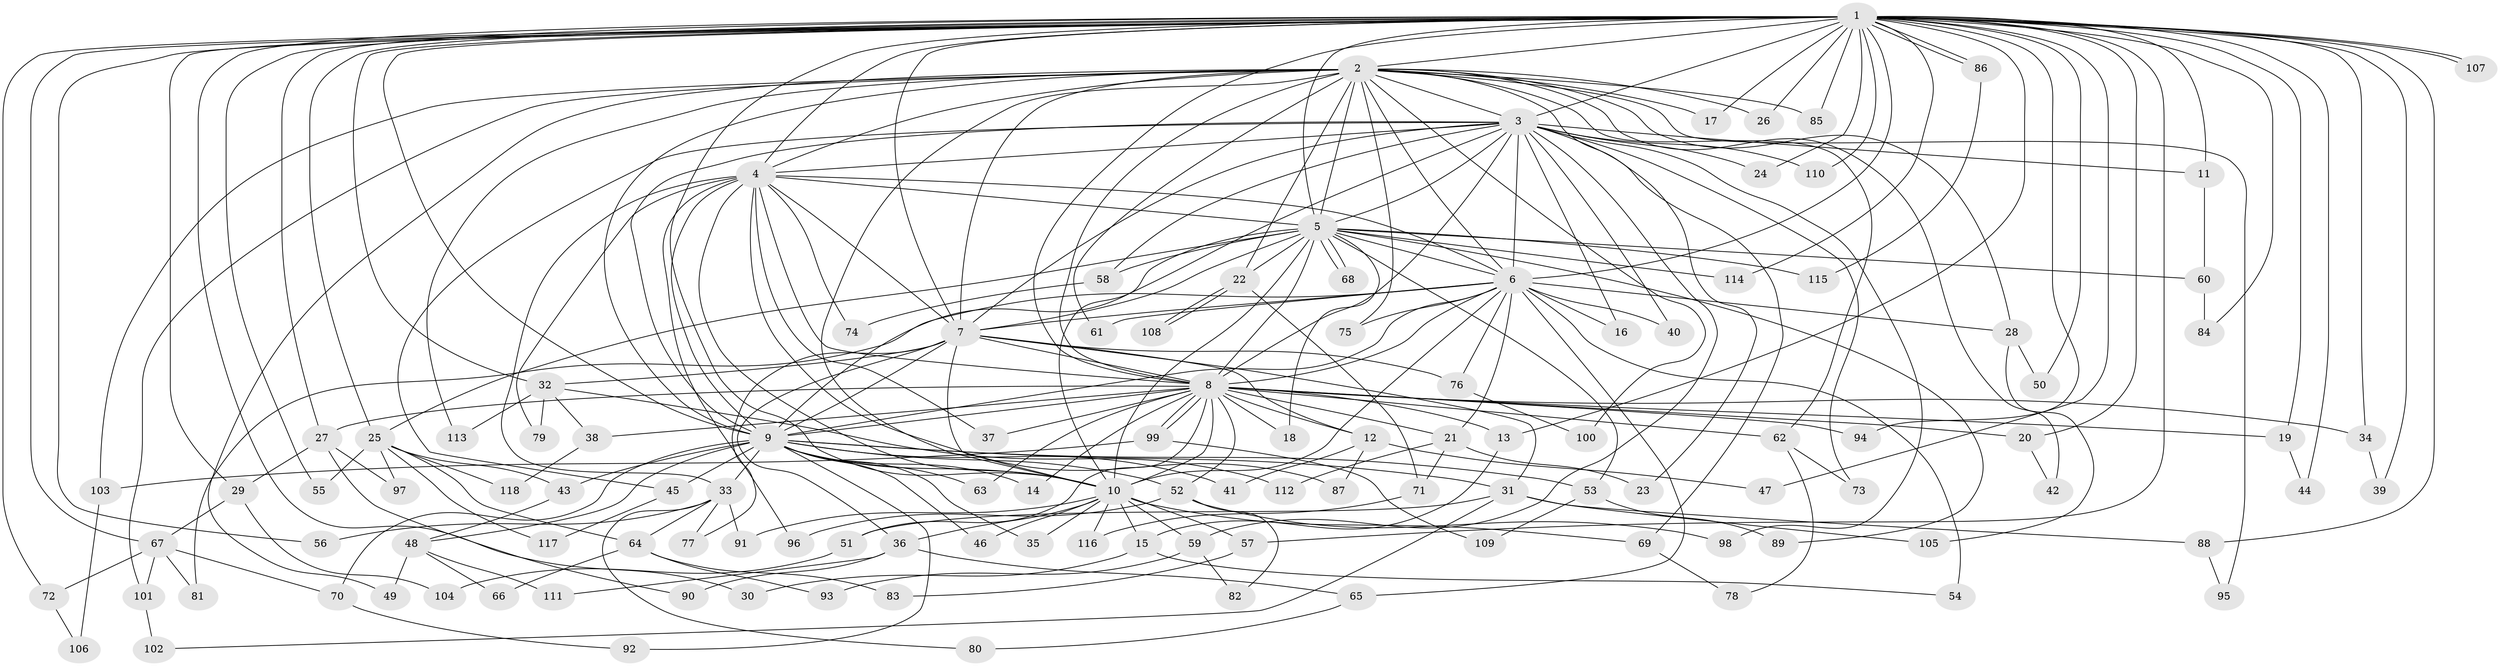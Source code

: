 // Generated by graph-tools (version 1.1) at 2025/25/03/09/25 03:25:46]
// undirected, 118 vertices, 261 edges
graph export_dot {
graph [start="1"]
  node [color=gray90,style=filled];
  1;
  2;
  3;
  4;
  5;
  6;
  7;
  8;
  9;
  10;
  11;
  12;
  13;
  14;
  15;
  16;
  17;
  18;
  19;
  20;
  21;
  22;
  23;
  24;
  25;
  26;
  27;
  28;
  29;
  30;
  31;
  32;
  33;
  34;
  35;
  36;
  37;
  38;
  39;
  40;
  41;
  42;
  43;
  44;
  45;
  46;
  47;
  48;
  49;
  50;
  51;
  52;
  53;
  54;
  55;
  56;
  57;
  58;
  59;
  60;
  61;
  62;
  63;
  64;
  65;
  66;
  67;
  68;
  69;
  70;
  71;
  72;
  73;
  74;
  75;
  76;
  77;
  78;
  79;
  80;
  81;
  82;
  83;
  84;
  85;
  86;
  87;
  88;
  89;
  90;
  91;
  92;
  93;
  94;
  95;
  96;
  97;
  98;
  99;
  100;
  101;
  102;
  103;
  104;
  105;
  106;
  107;
  108;
  109;
  110;
  111;
  112;
  113;
  114;
  115;
  116;
  117;
  118;
  1 -- 2;
  1 -- 3;
  1 -- 4;
  1 -- 5;
  1 -- 6;
  1 -- 7;
  1 -- 8;
  1 -- 9;
  1 -- 10;
  1 -- 11;
  1 -- 13;
  1 -- 17;
  1 -- 19;
  1 -- 20;
  1 -- 24;
  1 -- 25;
  1 -- 26;
  1 -- 27;
  1 -- 29;
  1 -- 30;
  1 -- 32;
  1 -- 34;
  1 -- 39;
  1 -- 44;
  1 -- 47;
  1 -- 50;
  1 -- 55;
  1 -- 56;
  1 -- 57;
  1 -- 67;
  1 -- 72;
  1 -- 84;
  1 -- 85;
  1 -- 86;
  1 -- 86;
  1 -- 88;
  1 -- 94;
  1 -- 107;
  1 -- 107;
  1 -- 110;
  1 -- 114;
  2 -- 3;
  2 -- 4;
  2 -- 5;
  2 -- 6;
  2 -- 7;
  2 -- 8;
  2 -- 9;
  2 -- 10;
  2 -- 17;
  2 -- 22;
  2 -- 23;
  2 -- 26;
  2 -- 28;
  2 -- 42;
  2 -- 49;
  2 -- 61;
  2 -- 62;
  2 -- 75;
  2 -- 85;
  2 -- 95;
  2 -- 100;
  2 -- 101;
  2 -- 103;
  2 -- 113;
  3 -- 4;
  3 -- 5;
  3 -- 6;
  3 -- 7;
  3 -- 8;
  3 -- 9;
  3 -- 10;
  3 -- 11;
  3 -- 16;
  3 -- 24;
  3 -- 40;
  3 -- 45;
  3 -- 58;
  3 -- 59;
  3 -- 69;
  3 -- 73;
  3 -- 98;
  3 -- 110;
  4 -- 5;
  4 -- 6;
  4 -- 7;
  4 -- 8;
  4 -- 9;
  4 -- 10;
  4 -- 33;
  4 -- 37;
  4 -- 74;
  4 -- 79;
  4 -- 87;
  4 -- 96;
  5 -- 6;
  5 -- 7;
  5 -- 8;
  5 -- 9;
  5 -- 10;
  5 -- 18;
  5 -- 22;
  5 -- 25;
  5 -- 53;
  5 -- 58;
  5 -- 60;
  5 -- 68;
  5 -- 68;
  5 -- 89;
  5 -- 114;
  5 -- 115;
  6 -- 7;
  6 -- 8;
  6 -- 9;
  6 -- 10;
  6 -- 16;
  6 -- 21;
  6 -- 28;
  6 -- 40;
  6 -- 54;
  6 -- 61;
  6 -- 65;
  6 -- 75;
  6 -- 76;
  6 -- 81;
  7 -- 8;
  7 -- 9;
  7 -- 10;
  7 -- 12;
  7 -- 31;
  7 -- 32;
  7 -- 36;
  7 -- 76;
  7 -- 77;
  8 -- 9;
  8 -- 10;
  8 -- 12;
  8 -- 13;
  8 -- 14;
  8 -- 18;
  8 -- 19;
  8 -- 20;
  8 -- 21;
  8 -- 27;
  8 -- 34;
  8 -- 37;
  8 -- 38;
  8 -- 51;
  8 -- 52;
  8 -- 62;
  8 -- 63;
  8 -- 94;
  8 -- 99;
  8 -- 99;
  9 -- 10;
  9 -- 14;
  9 -- 31;
  9 -- 33;
  9 -- 35;
  9 -- 41;
  9 -- 43;
  9 -- 45;
  9 -- 46;
  9 -- 48;
  9 -- 52;
  9 -- 53;
  9 -- 63;
  9 -- 70;
  9 -- 92;
  10 -- 15;
  10 -- 35;
  10 -- 36;
  10 -- 46;
  10 -- 57;
  10 -- 59;
  10 -- 69;
  10 -- 91;
  10 -- 116;
  11 -- 60;
  12 -- 41;
  12 -- 47;
  12 -- 87;
  13 -- 15;
  15 -- 30;
  15 -- 54;
  19 -- 44;
  20 -- 42;
  21 -- 23;
  21 -- 71;
  21 -- 112;
  22 -- 71;
  22 -- 108;
  22 -- 108;
  25 -- 43;
  25 -- 55;
  25 -- 64;
  25 -- 97;
  25 -- 117;
  25 -- 118;
  27 -- 29;
  27 -- 90;
  27 -- 97;
  28 -- 50;
  28 -- 105;
  29 -- 67;
  29 -- 104;
  31 -- 51;
  31 -- 88;
  31 -- 102;
  31 -- 105;
  32 -- 38;
  32 -- 79;
  32 -- 112;
  32 -- 113;
  33 -- 56;
  33 -- 64;
  33 -- 77;
  33 -- 80;
  33 -- 91;
  34 -- 39;
  36 -- 65;
  36 -- 90;
  36 -- 111;
  38 -- 118;
  43 -- 48;
  45 -- 117;
  48 -- 49;
  48 -- 66;
  48 -- 111;
  51 -- 104;
  52 -- 82;
  52 -- 96;
  52 -- 98;
  53 -- 89;
  53 -- 109;
  57 -- 83;
  58 -- 74;
  59 -- 82;
  59 -- 93;
  60 -- 84;
  62 -- 73;
  62 -- 78;
  64 -- 66;
  64 -- 83;
  64 -- 93;
  65 -- 80;
  67 -- 70;
  67 -- 72;
  67 -- 81;
  67 -- 101;
  69 -- 78;
  70 -- 92;
  71 -- 116;
  72 -- 106;
  76 -- 100;
  86 -- 115;
  88 -- 95;
  99 -- 103;
  99 -- 109;
  101 -- 102;
  103 -- 106;
}
